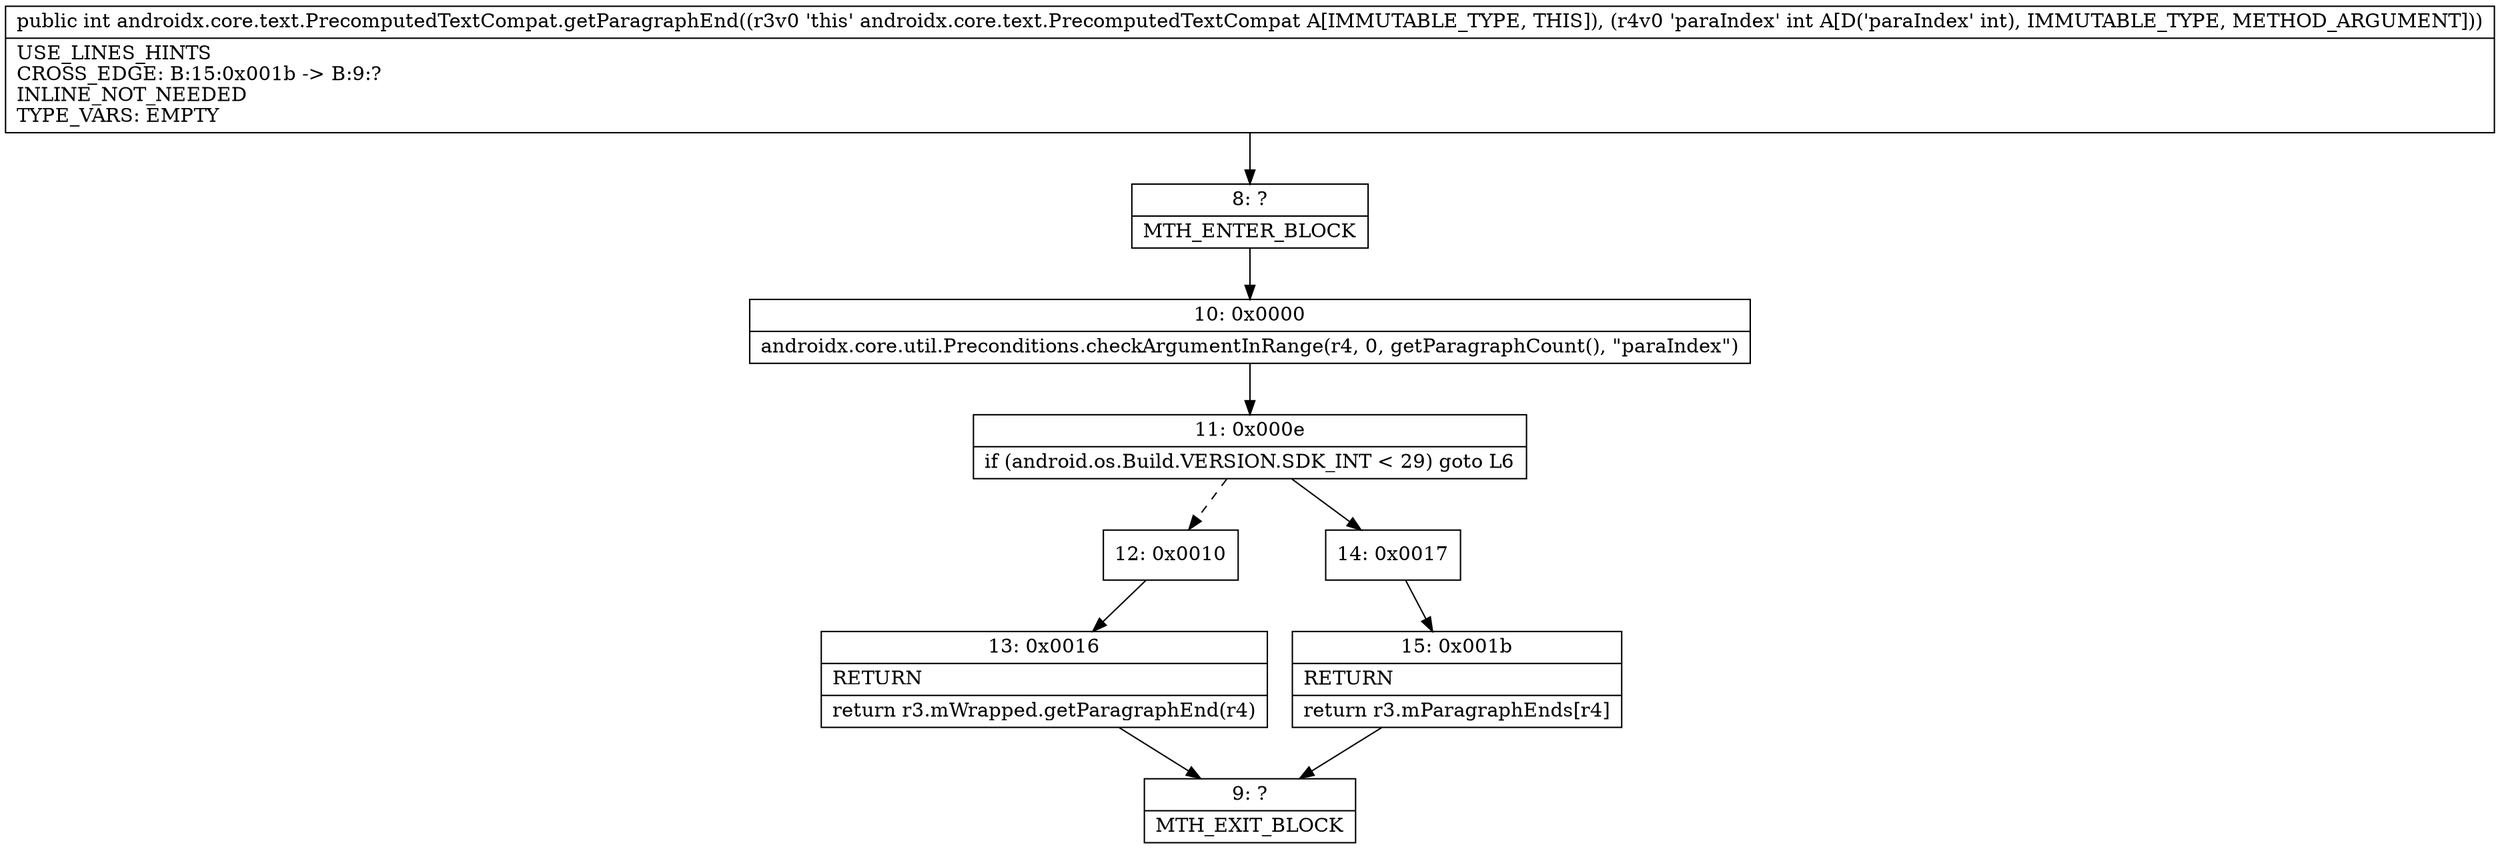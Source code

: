 digraph "CFG forandroidx.core.text.PrecomputedTextCompat.getParagraphEnd(I)I" {
Node_8 [shape=record,label="{8\:\ ?|MTH_ENTER_BLOCK\l}"];
Node_10 [shape=record,label="{10\:\ 0x0000|androidx.core.util.Preconditions.checkArgumentInRange(r4, 0, getParagraphCount(), \"paraIndex\")\l}"];
Node_11 [shape=record,label="{11\:\ 0x000e|if (android.os.Build.VERSION.SDK_INT \< 29) goto L6\l}"];
Node_12 [shape=record,label="{12\:\ 0x0010}"];
Node_13 [shape=record,label="{13\:\ 0x0016|RETURN\l|return r3.mWrapped.getParagraphEnd(r4)\l}"];
Node_9 [shape=record,label="{9\:\ ?|MTH_EXIT_BLOCK\l}"];
Node_14 [shape=record,label="{14\:\ 0x0017}"];
Node_15 [shape=record,label="{15\:\ 0x001b|RETURN\l|return r3.mParagraphEnds[r4]\l}"];
MethodNode[shape=record,label="{public int androidx.core.text.PrecomputedTextCompat.getParagraphEnd((r3v0 'this' androidx.core.text.PrecomputedTextCompat A[IMMUTABLE_TYPE, THIS]), (r4v0 'paraIndex' int A[D('paraIndex' int), IMMUTABLE_TYPE, METHOD_ARGUMENT]))  | USE_LINES_HINTS\lCROSS_EDGE: B:15:0x001b \-\> B:9:?\lINLINE_NOT_NEEDED\lTYPE_VARS: EMPTY\l}"];
MethodNode -> Node_8;Node_8 -> Node_10;
Node_10 -> Node_11;
Node_11 -> Node_12[style=dashed];
Node_11 -> Node_14;
Node_12 -> Node_13;
Node_13 -> Node_9;
Node_14 -> Node_15;
Node_15 -> Node_9;
}

